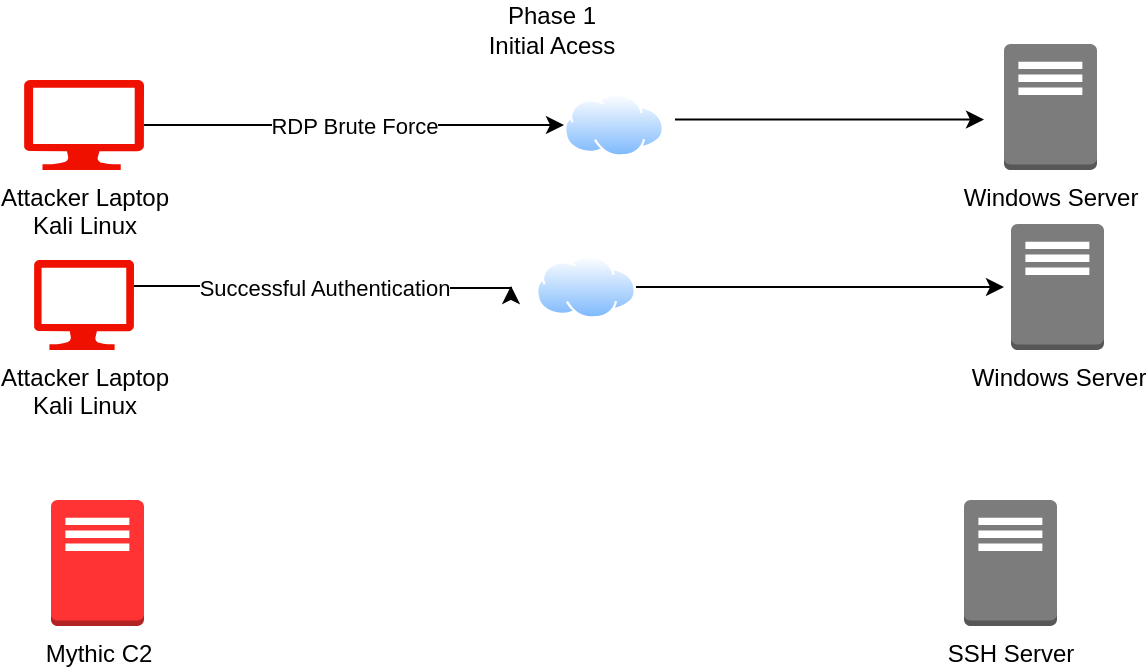 <mxfile version="24.7.13">
  <diagram name="Page-1" id="GK6thrr6gk4V1GFvI0xS">
    <mxGraphModel dx="786" dy="457" grid="1" gridSize="10" guides="1" tooltips="1" connect="1" arrows="1" fold="1" page="1" pageScale="1" pageWidth="850" pageHeight="1100" math="0" shadow="0">
      <root>
        <mxCell id="0" />
        <mxCell id="1" parent="0" />
        <mxCell id="eG3srWE-ufnITA4Rm758-1" value="Mythic C2" style="outlineConnect=0;dashed=0;verticalLabelPosition=bottom;verticalAlign=top;align=center;html=1;shape=mxgraph.aws3.traditional_server;fillColor=#FF3333;gradientColor=none;" vertex="1" parent="1">
          <mxGeometry x="113.5" y="320" width="46.5" height="63" as="geometry" />
        </mxCell>
        <mxCell id="eG3srWE-ufnITA4Rm758-2" value="Windows Server" style="outlineConnect=0;dashed=0;verticalLabelPosition=bottom;verticalAlign=top;align=center;html=1;shape=mxgraph.aws3.traditional_server;fillColor=#7D7C7C;gradientColor=none;" vertex="1" parent="1">
          <mxGeometry x="590" y="92" width="46.5" height="63" as="geometry" />
        </mxCell>
        <mxCell id="eG3srWE-ufnITA4Rm758-3" value="SSH Server" style="outlineConnect=0;dashed=0;verticalLabelPosition=bottom;verticalAlign=top;align=center;html=1;shape=mxgraph.aws3.traditional_server;fillColor=#7D7C7C;gradientColor=none;" vertex="1" parent="1">
          <mxGeometry x="570" y="320" width="46.5" height="63" as="geometry" />
        </mxCell>
        <mxCell id="eG3srWE-ufnITA4Rm758-16" value="RDP Brute Force" style="edgeStyle=orthogonalEdgeStyle;rounded=0;orthogonalLoop=1;jettySize=auto;html=1;entryX=0;entryY=0.5;entryDx=0;entryDy=0;" edge="1" parent="1" source="eG3srWE-ufnITA4Rm758-4" target="eG3srWE-ufnITA4Rm758-14">
          <mxGeometry relative="1" as="geometry" />
        </mxCell>
        <mxCell id="eG3srWE-ufnITA4Rm758-4" value="Attacker Laptop&lt;div&gt;Kali Linux&lt;/div&gt;" style="verticalLabelPosition=bottom;html=1;verticalAlign=top;align=center;strokeColor=none;fillColor=#f01000;shape=mxgraph.azure.computer;pointerEvents=1;" vertex="1" parent="1">
          <mxGeometry x="100" y="110" width="60" height="45" as="geometry" />
        </mxCell>
        <mxCell id="eG3srWE-ufnITA4Rm758-8" style="edgeStyle=orthogonalEdgeStyle;rounded=0;orthogonalLoop=1;jettySize=auto;html=1;" edge="1" parent="1">
          <mxGeometry relative="1" as="geometry">
            <mxPoint x="580" y="129.75" as="targetPoint" />
            <mxPoint x="425.5" y="129.8" as="sourcePoint" />
          </mxGeometry>
        </mxCell>
        <mxCell id="eG3srWE-ufnITA4Rm758-6" value="Phase 1&lt;div&gt;Initial Acess&lt;/div&gt;" style="text;html=1;align=center;verticalAlign=middle;whiteSpace=wrap;rounded=0;" vertex="1" parent="1">
          <mxGeometry x="322" y="70" width="84" height="30" as="geometry" />
        </mxCell>
        <mxCell id="eG3srWE-ufnITA4Rm758-9" value="Windows Server" style="outlineConnect=0;dashed=0;verticalLabelPosition=bottom;verticalAlign=top;align=center;html=1;shape=mxgraph.aws3.traditional_server;fillColor=#7D7C7C;gradientColor=none;" vertex="1" parent="1">
          <mxGeometry x="593.5" y="182" width="46.5" height="63" as="geometry" />
        </mxCell>
        <mxCell id="eG3srWE-ufnITA4Rm758-10" value="Attacker Laptop&lt;div&gt;Kali Linux&lt;/div&gt;" style="verticalLabelPosition=bottom;html=1;verticalAlign=top;align=center;strokeColor=none;fillColor=#f01000;shape=mxgraph.azure.computer;pointerEvents=1;" vertex="1" parent="1">
          <mxGeometry x="105" y="200" width="50" height="45" as="geometry" />
        </mxCell>
        <mxCell id="eG3srWE-ufnITA4Rm758-13" value="Successful Authentication" style="edgeStyle=orthogonalEdgeStyle;rounded=0;orthogonalLoop=1;jettySize=auto;html=1;" edge="1" source="eG3srWE-ufnITA4Rm758-10" parent="1">
          <mxGeometry relative="1" as="geometry">
            <mxPoint x="343.5" y="213" as="targetPoint" />
            <Array as="points">
              <mxPoint x="249" y="213" />
              <mxPoint x="249" y="214" />
            </Array>
          </mxGeometry>
        </mxCell>
        <mxCell id="eG3srWE-ufnITA4Rm758-14" value="" style="image;aspect=fixed;perimeter=ellipsePerimeter;html=1;align=center;shadow=0;dashed=0;spacingTop=3;image=img/lib/active_directory/internet_cloud.svg;" vertex="1" parent="1">
          <mxGeometry x="370" y="116.75" width="50" height="31.5" as="geometry" />
        </mxCell>
        <mxCell id="eG3srWE-ufnITA4Rm758-17" style="edgeStyle=orthogonalEdgeStyle;rounded=0;orthogonalLoop=1;jettySize=auto;html=1;" edge="1" parent="1" source="eG3srWE-ufnITA4Rm758-15">
          <mxGeometry relative="1" as="geometry">
            <mxPoint x="590" y="213.5" as="targetPoint" />
          </mxGeometry>
        </mxCell>
        <mxCell id="eG3srWE-ufnITA4Rm758-15" value="" style="image;aspect=fixed;perimeter=ellipsePerimeter;html=1;align=center;shadow=0;dashed=0;spacingTop=3;image=img/lib/active_directory/internet_cloud.svg;" vertex="1" parent="1">
          <mxGeometry x="356" y="197.75" width="50" height="31.5" as="geometry" />
        </mxCell>
      </root>
    </mxGraphModel>
  </diagram>
</mxfile>
